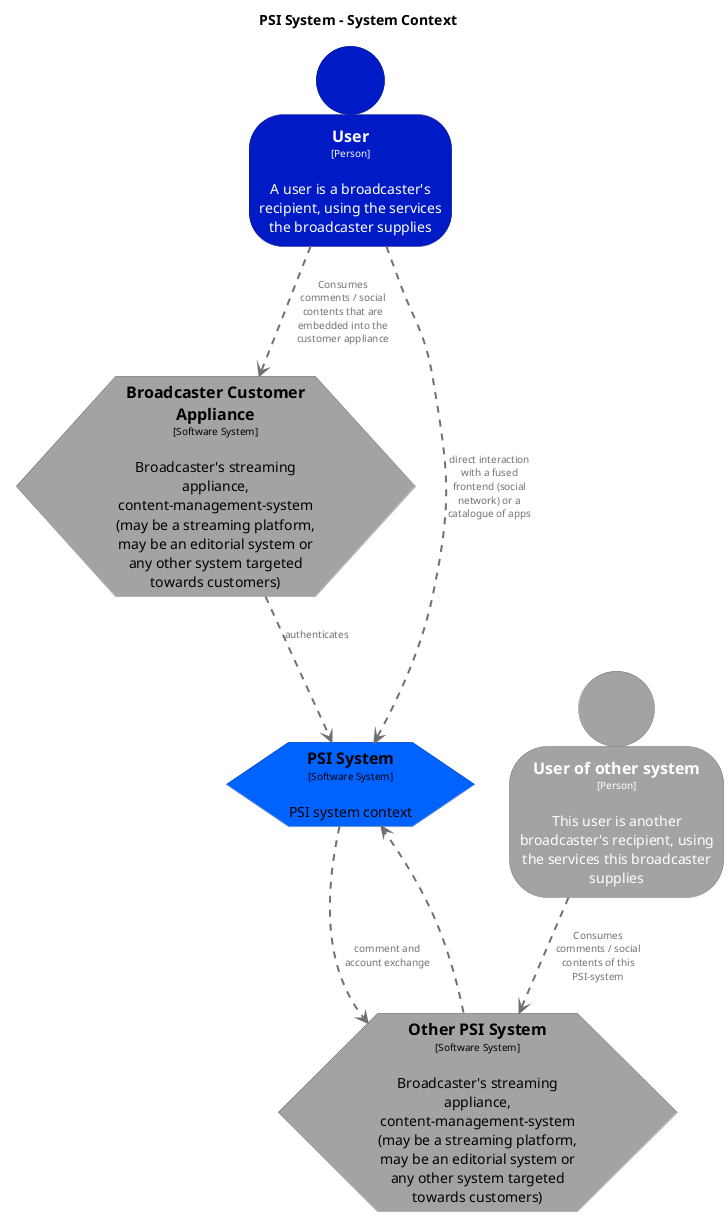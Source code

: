 @startuml
set separator none
title PSI System - System Context

top to bottom direction

skinparam {
  arrowFontSize 10
  defaultTextAlignment center
  wrapWidth 200
  maxMessageSize 100
}

hide stereotype

skinparam hexagon<<BroadcasterCustomerAppliance>> {
  BackgroundColor #a3a3a3
  FontColor #000000
  BorderColor #727272
  shadowing false
}
skinparam hexagon<<OtherPSISystem>> {
  BackgroundColor #a3a3a3
  FontColor #000000
  BorderColor #727272
  shadowing false
}
skinparam hexagon<<PSISystem>> {
  BackgroundColor #0062ff
  FontColor #000000
  BorderColor #0044b2
  shadowing false
}
skinparam person<<User>> {
  BackgroundColor #001ac5
  FontColor #ffffff
  BorderColor #001289
  shadowing false
}
skinparam person<<Userofothersystem>> {
  BackgroundColor #a3a3a3
  FontColor #ffffff
  BorderColor #727272
  shadowing false
}

person "==User\n<size:10>[Person]</size>\n\nA user is a broadcaster's recipient, using the services the broadcaster supplies" <<User>> as User
person "==User of other system\n<size:10>[Person]</size>\n\nThis user is another broadcaster's recipient, using the services this broadcaster supplies" <<Userofothersystem>> as Userofothersystem
hexagon "==Broadcaster Customer Appliance\n<size:10>[Software System]</size>\n\nBroadcaster's streaming appliance, content-management-system (may be a streaming platform, may be an editorial system or any other system targeted towards customers)" <<BroadcasterCustomerAppliance>> as BroadcasterCustomerAppliance
hexagon "==PSI System\n<size:10>[Software System]</size>\n\nPSI system context" <<PSISystem>> as PSISystem
hexagon "==Other PSI System\n<size:10>[Software System]</size>\n\nBroadcaster's streaming appliance, content-management-system (may be a streaming platform, may be an editorial system or any other system targeted towards customers)" <<OtherPSISystem>> as OtherPSISystem

BroadcasterCustomerAppliance .[#707070,thickness=2].> PSISystem : "<color:#707070>authenticates"
User .[#707070,thickness=2].> BroadcasterCustomerAppliance : "<color:#707070>Consumes comments / social contents that are embedded into the customer appliance"
User .[#707070,thickness=2].> PSISystem : "<color:#707070>direct interaction with a fused frontend (social network) or a catalogue of apps"
OtherPSISystem .[#707070,thickness=2].> PSISystem : "<color:#707070>"
PSISystem .[#707070,thickness=2].> OtherPSISystem : "<color:#707070>comment and account exchange"
Userofothersystem .[#707070,thickness=2].> OtherPSISystem : "<color:#707070>Consumes comments / social contents of this PSI-system"
@enduml